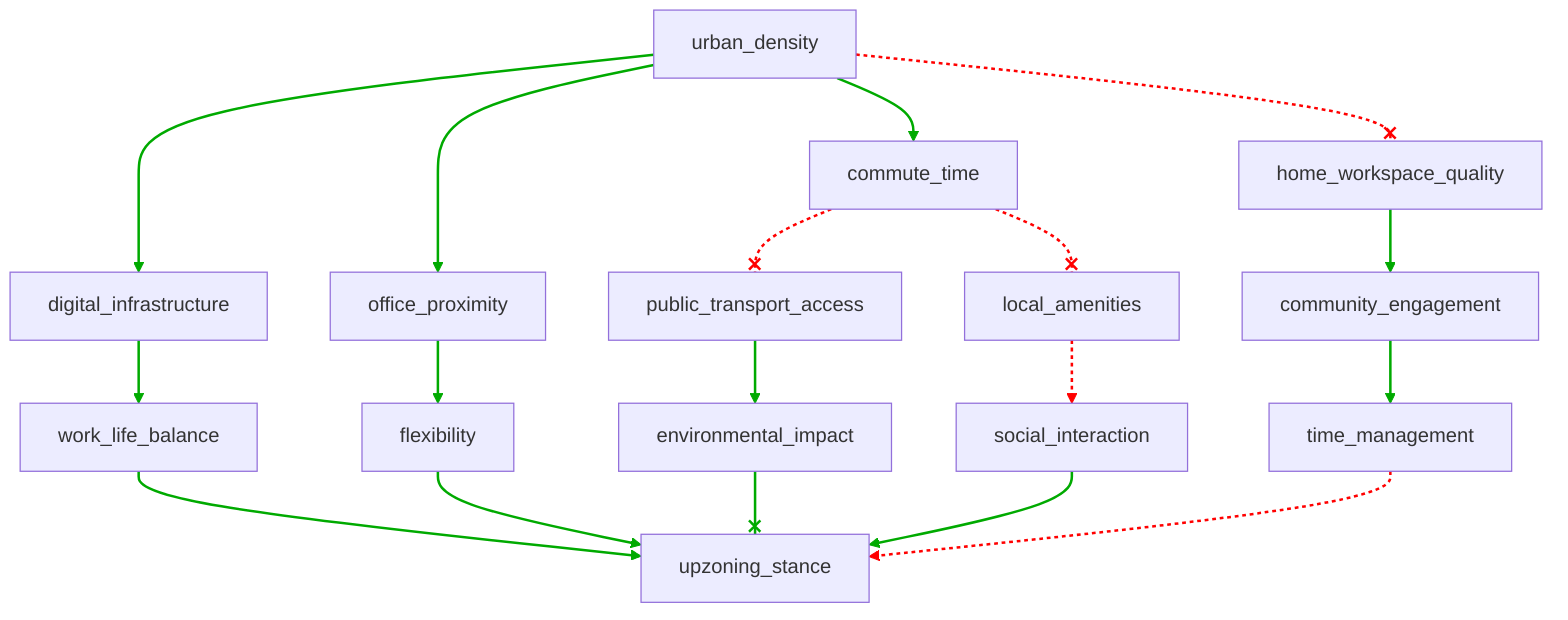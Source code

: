 flowchart TD
    n1[urban_density]
    n2[commute_time]
    n3[home_workspace_quality]
    n4[digital_infrastructure]
    n5[office_proximity]
    n6[public_transport_access]
    n7[local_amenities]
    n8[community_engagement]
    n9[work_life_balance]
    n10[flexibility]
    n11[environmental_impact]
    n12[social_interaction]
    n13[time_management]
    n14[upzoning_stance]
    n1 --> n2
    n1 --x n3
    n1 --> n4
    n1 --> n5
    n2 --x n6
    n2 --x n7
    n3 --> n8
    n4 --> n9
    n5 --> n10
    n6 --> n11
    n7 --> n12
    n8 --> n13
    n9 --> n14
    n10 --> n14
    n11 --x n14
    n12 --> n14
    n13 --> n14
    linkStyle 0 stroke:#00AA00,stroke-width:2px
    linkStyle 1 stroke:#FF0000,stroke-dasharray:3,stroke-width:2px
    linkStyle 2 stroke:#00AA00,stroke-width:2px
    linkStyle 3 stroke:#00AA00,stroke-width:2px
    linkStyle 4 stroke:#FF0000,stroke-dasharray:3,stroke-width:2px
    linkStyle 5 stroke:#FF0000,stroke-dasharray:3,stroke-width:2px
    linkStyle 6 stroke:#00AA00,stroke-width:2px
    linkStyle 7 stroke:#00AA00,stroke-width:2px
    linkStyle 8 stroke:#00AA00,stroke-width:2px
    linkStyle 9 stroke:#00AA00,stroke-width:2px
    linkStyle 10 stroke:#FF0000,stroke-dasharray:3,stroke-width:2px
    linkStyle 11 stroke:#00AA00,stroke-width:2px
    linkStyle 12 stroke:#00AA00,stroke-width:2px
    linkStyle 13 stroke:#00AA00,stroke-width:2px
    linkStyle 14 stroke:#00AA00,stroke-width:2px
    linkStyle 15 stroke:#00AA00,stroke-width:2px
    linkStyle 16 stroke:#FF0000,stroke-dasharray:3,stroke-width:2px